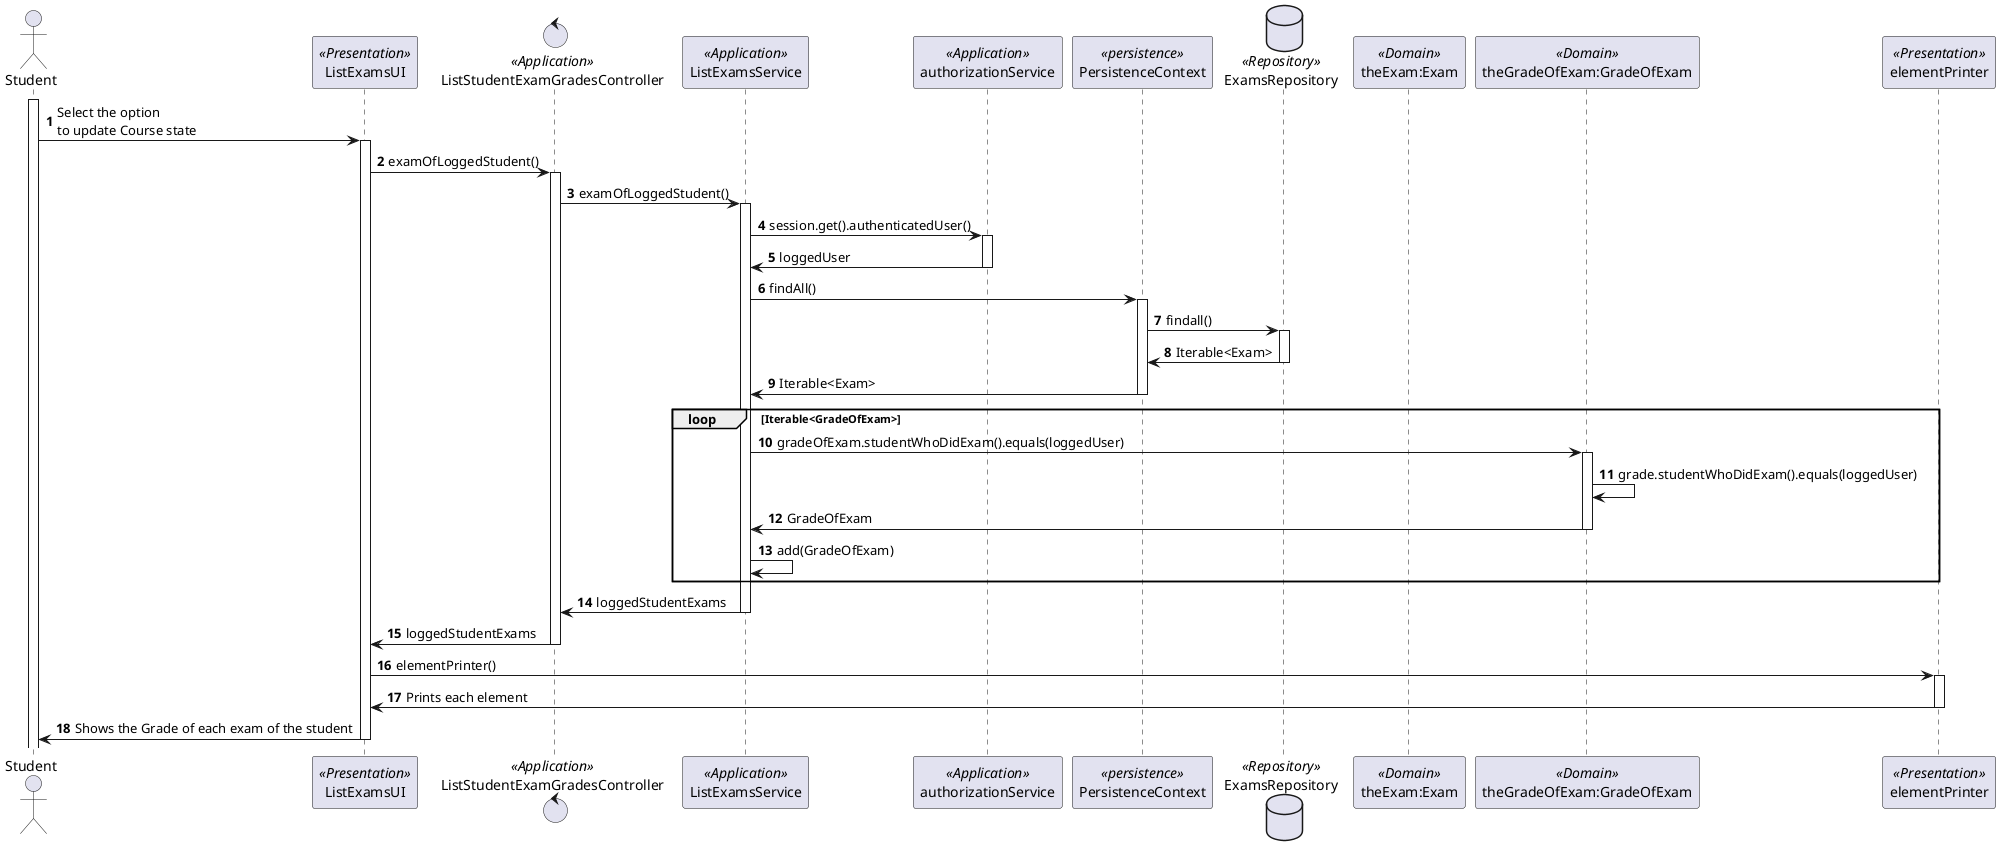 @startuml
'https://plantuml.com/sequence-diagram

autonumber

actor Student as Actor
activate Actor
participant ListExamsUI as UI <<Presentation>>
control ListStudentExamGradesController as Controller <<Application>>
participant ListExamsService as Service <<Application>>
participant authorizationService as AuthService <<Application>>
participant PersistenceContext as Persistence <<persistence>>
database ExamsRepository as Repository <<Repository>>
participant "theExam:Exam" as Exam <<Domain>>
participant "theGradeOfExam:GradeOfExam" as GradeOfExam <<Domain>>
participant elementPrinter as Printer <<Presentation>>

Actor -> UI: Select the option \nto update Course state
activate UI
UI -> Controller: examOfLoggedStudent()
activate Controller
Controller -> Service: examOfLoggedStudent()
activate Service
Service -> AuthService: session.get().authenticatedUser()
activate AuthService
AuthService -> Service: loggedUser
deactivate AuthService
Service -> Persistence: findAll()
activate Persistence
Persistence -> Repository: findall()
activate Repository
Repository -> Persistence: Iterable<Exam>
deactivate Repository
Persistence -> Service: Iterable<Exam>
deactivate Persistence
    loop Iterable<GradeOfExam>
        Service -> GradeOfExam: gradeOfExam.studentWhoDidExam().equals(loggedUser)
        activate GradeOfExam
        GradeOfExam -> GradeOfExam: grade.studentWhoDidExam().equals(loggedUser)
        GradeOfExam -> Service: GradeOfExam
        deactivate GradeOfExam
        Service -> Service: add(GradeOfExam)
    end
Service -> Controller: loggedStudentExams
deactivate Service
Controller -> UI: loggedStudentExams
deactivate Controller
UI -> Printer: elementPrinter()
activate Printer
Printer -> UI: Prints each element
deactivate Printer
UI -> Actor: Shows the Grade of each exam of the student
deactivate UI


@enduml
